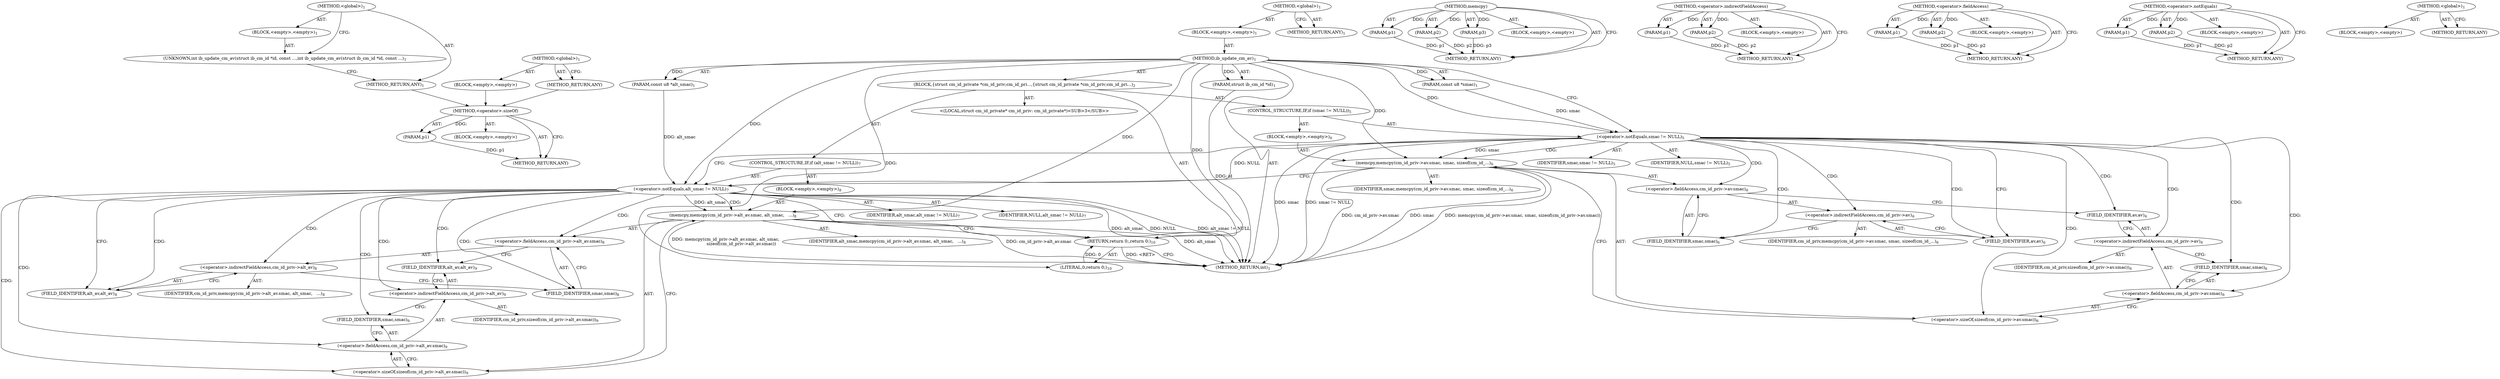 digraph "&lt;global&gt;" {
vulnerable_96 [label=<(METHOD,&lt;operator&gt;.sizeOf)>];
vulnerable_97 [label=<(PARAM,p1)>];
vulnerable_98 [label=<(BLOCK,&lt;empty&gt;,&lt;empty&gt;)>];
vulnerable_99 [label=<(METHOD_RETURN,ANY)>];
vulnerable_6 [label=<(METHOD,&lt;global&gt;)<SUB>1</SUB>>];
vulnerable_7 [label=<(BLOCK,&lt;empty&gt;,&lt;empty&gt;)<SUB>1</SUB>>];
vulnerable_8 [label=<(METHOD,ib_update_cm_av)<SUB>1</SUB>>];
vulnerable_9 [label=<(PARAM,struct ib_cm_id *id)<SUB>1</SUB>>];
vulnerable_10 [label=<(PARAM,const u8 *smac)<SUB>1</SUB>>];
vulnerable_11 [label=<(PARAM,const u8 *alt_smac)<SUB>1</SUB>>];
vulnerable_12 [label=<(BLOCK,{
	struct cm_id_private *cm_id_priv;
	cm_id_pri...,{
	struct cm_id_private *cm_id_priv;
	cm_id_pri...)<SUB>2</SUB>>];
vulnerable_13 [label="<(LOCAL,struct cm_id_private* cm_id_priv: cm_id_private*)<SUB>3</SUB>>"];
vulnerable_14 [label=<(CONTROL_STRUCTURE,IF,if (smac != NULL))<SUB>5</SUB>>];
vulnerable_15 [label=<(&lt;operator&gt;.notEquals,smac != NULL)<SUB>5</SUB>>];
vulnerable_16 [label=<(IDENTIFIER,smac,smac != NULL)<SUB>5</SUB>>];
vulnerable_17 [label=<(IDENTIFIER,NULL,smac != NULL)<SUB>5</SUB>>];
vulnerable_18 [label=<(BLOCK,&lt;empty&gt;,&lt;empty&gt;)<SUB>6</SUB>>];
vulnerable_19 [label=<(memcpy,memcpy(cm_id_priv-&gt;av.smac, smac, sizeof(cm_id_...)<SUB>6</SUB>>];
vulnerable_20 [label=<(&lt;operator&gt;.fieldAccess,cm_id_priv-&gt;av.smac)<SUB>6</SUB>>];
vulnerable_21 [label=<(&lt;operator&gt;.indirectFieldAccess,cm_id_priv-&gt;av)<SUB>6</SUB>>];
vulnerable_22 [label=<(IDENTIFIER,cm_id_priv,memcpy(cm_id_priv-&gt;av.smac, smac, sizeof(cm_id_...)<SUB>6</SUB>>];
vulnerable_23 [label=<(FIELD_IDENTIFIER,av,av)<SUB>6</SUB>>];
vulnerable_24 [label=<(FIELD_IDENTIFIER,smac,smac)<SUB>6</SUB>>];
vulnerable_25 [label=<(IDENTIFIER,smac,memcpy(cm_id_priv-&gt;av.smac, smac, sizeof(cm_id_...)<SUB>6</SUB>>];
vulnerable_26 [label=<(&lt;operator&gt;.sizeOf,sizeof(cm_id_priv-&gt;av.smac))<SUB>6</SUB>>];
vulnerable_27 [label=<(&lt;operator&gt;.fieldAccess,cm_id_priv-&gt;av.smac)<SUB>6</SUB>>];
vulnerable_28 [label=<(&lt;operator&gt;.indirectFieldAccess,cm_id_priv-&gt;av)<SUB>6</SUB>>];
vulnerable_29 [label=<(IDENTIFIER,cm_id_priv,sizeof(cm_id_priv-&gt;av.smac))<SUB>6</SUB>>];
vulnerable_30 [label=<(FIELD_IDENTIFIER,av,av)<SUB>6</SUB>>];
vulnerable_31 [label=<(FIELD_IDENTIFIER,smac,smac)<SUB>6</SUB>>];
vulnerable_32 [label=<(CONTROL_STRUCTURE,IF,if (alt_smac != NULL))<SUB>7</SUB>>];
vulnerable_33 [label=<(&lt;operator&gt;.notEquals,alt_smac != NULL)<SUB>7</SUB>>];
vulnerable_34 [label=<(IDENTIFIER,alt_smac,alt_smac != NULL)<SUB>7</SUB>>];
vulnerable_35 [label=<(IDENTIFIER,NULL,alt_smac != NULL)<SUB>7</SUB>>];
vulnerable_36 [label=<(BLOCK,&lt;empty&gt;,&lt;empty&gt;)<SUB>8</SUB>>];
vulnerable_37 [label=<(memcpy,memcpy(cm_id_priv-&gt;alt_av.smac, alt_smac,
		   ...)<SUB>8</SUB>>];
vulnerable_38 [label=<(&lt;operator&gt;.fieldAccess,cm_id_priv-&gt;alt_av.smac)<SUB>8</SUB>>];
vulnerable_39 [label=<(&lt;operator&gt;.indirectFieldAccess,cm_id_priv-&gt;alt_av)<SUB>8</SUB>>];
vulnerable_40 [label=<(IDENTIFIER,cm_id_priv,memcpy(cm_id_priv-&gt;alt_av.smac, alt_smac,
		   ...)<SUB>8</SUB>>];
vulnerable_41 [label=<(FIELD_IDENTIFIER,alt_av,alt_av)<SUB>8</SUB>>];
vulnerable_42 [label=<(FIELD_IDENTIFIER,smac,smac)<SUB>8</SUB>>];
vulnerable_43 [label=<(IDENTIFIER,alt_smac,memcpy(cm_id_priv-&gt;alt_av.smac, alt_smac,
		   ...)<SUB>8</SUB>>];
vulnerable_44 [label=<(&lt;operator&gt;.sizeOf,sizeof(cm_id_priv-&gt;alt_av.smac))<SUB>9</SUB>>];
vulnerable_45 [label=<(&lt;operator&gt;.fieldAccess,cm_id_priv-&gt;alt_av.smac)<SUB>9</SUB>>];
vulnerable_46 [label=<(&lt;operator&gt;.indirectFieldAccess,cm_id_priv-&gt;alt_av)<SUB>9</SUB>>];
vulnerable_47 [label=<(IDENTIFIER,cm_id_priv,sizeof(cm_id_priv-&gt;alt_av.smac))<SUB>9</SUB>>];
vulnerable_48 [label=<(FIELD_IDENTIFIER,alt_av,alt_av)<SUB>9</SUB>>];
vulnerable_49 [label=<(FIELD_IDENTIFIER,smac,smac)<SUB>9</SUB>>];
vulnerable_50 [label=<(RETURN,return 0;,return 0;)<SUB>10</SUB>>];
vulnerable_51 [label=<(LITERAL,0,return 0;)<SUB>10</SUB>>];
vulnerable_52 [label=<(METHOD_RETURN,int)<SUB>1</SUB>>];
vulnerable_54 [label=<(METHOD_RETURN,ANY)<SUB>1</SUB>>];
vulnerable_80 [label=<(METHOD,memcpy)>];
vulnerable_81 [label=<(PARAM,p1)>];
vulnerable_82 [label=<(PARAM,p2)>];
vulnerable_83 [label=<(PARAM,p3)>];
vulnerable_84 [label=<(BLOCK,&lt;empty&gt;,&lt;empty&gt;)>];
vulnerable_85 [label=<(METHOD_RETURN,ANY)>];
vulnerable_91 [label=<(METHOD,&lt;operator&gt;.indirectFieldAccess)>];
vulnerable_92 [label=<(PARAM,p1)>];
vulnerable_93 [label=<(PARAM,p2)>];
vulnerable_94 [label=<(BLOCK,&lt;empty&gt;,&lt;empty&gt;)>];
vulnerable_95 [label=<(METHOD_RETURN,ANY)>];
vulnerable_86 [label=<(METHOD,&lt;operator&gt;.fieldAccess)>];
vulnerable_87 [label=<(PARAM,p1)>];
vulnerable_88 [label=<(PARAM,p2)>];
vulnerable_89 [label=<(BLOCK,&lt;empty&gt;,&lt;empty&gt;)>];
vulnerable_90 [label=<(METHOD_RETURN,ANY)>];
vulnerable_75 [label=<(METHOD,&lt;operator&gt;.notEquals)>];
vulnerable_76 [label=<(PARAM,p1)>];
vulnerable_77 [label=<(PARAM,p2)>];
vulnerable_78 [label=<(BLOCK,&lt;empty&gt;,&lt;empty&gt;)>];
vulnerable_79 [label=<(METHOD_RETURN,ANY)>];
vulnerable_69 [label=<(METHOD,&lt;global&gt;)<SUB>1</SUB>>];
vulnerable_70 [label=<(BLOCK,&lt;empty&gt;,&lt;empty&gt;)>];
vulnerable_71 [label=<(METHOD_RETURN,ANY)>];
fixed_6 [label=<(METHOD,&lt;global&gt;)<SUB>1</SUB>>];
fixed_7 [label=<(BLOCK,&lt;empty&gt;,&lt;empty&gt;)<SUB>1</SUB>>];
fixed_8 [label=<(UNKNOWN,int ib_update_cm_av(struct ib_cm_id *id, const ...,int ib_update_cm_av(struct ib_cm_id *id, const ...)<SUB>1</SUB>>];
fixed_9 [label=<(METHOD_RETURN,ANY)<SUB>1</SUB>>];
fixed_14 [label=<(METHOD,&lt;global&gt;)<SUB>1</SUB>>];
fixed_15 [label=<(BLOCK,&lt;empty&gt;,&lt;empty&gt;)>];
fixed_16 [label=<(METHOD_RETURN,ANY)>];
vulnerable_96 -> vulnerable_97  [key=0, label="AST: "];
vulnerable_96 -> vulnerable_97  [key=1, label="DDG: "];
vulnerable_96 -> vulnerable_98  [key=0, label="AST: "];
vulnerable_96 -> vulnerable_99  [key=0, label="AST: "];
vulnerable_96 -> vulnerable_99  [key=1, label="CFG: "];
vulnerable_97 -> vulnerable_99  [key=0, label="DDG: p1"];
vulnerable_6 -> vulnerable_7  [key=0, label="AST: "];
vulnerable_6 -> vulnerable_54  [key=0, label="AST: "];
vulnerable_6 -> vulnerable_54  [key=1, label="CFG: "];
vulnerable_7 -> vulnerable_8  [key=0, label="AST: "];
vulnerable_8 -> vulnerable_9  [key=0, label="AST: "];
vulnerable_8 -> vulnerable_9  [key=1, label="DDG: "];
vulnerable_8 -> vulnerable_10  [key=0, label="AST: "];
vulnerable_8 -> vulnerable_10  [key=1, label="DDG: "];
vulnerable_8 -> vulnerable_11  [key=0, label="AST: "];
vulnerable_8 -> vulnerable_11  [key=1, label="DDG: "];
vulnerable_8 -> vulnerable_12  [key=0, label="AST: "];
vulnerable_8 -> vulnerable_52  [key=0, label="AST: "];
vulnerable_8 -> vulnerable_15  [key=0, label="CFG: "];
vulnerable_8 -> vulnerable_15  [key=1, label="DDG: "];
vulnerable_8 -> vulnerable_50  [key=0, label="DDG: "];
vulnerable_8 -> vulnerable_51  [key=0, label="DDG: "];
vulnerable_8 -> vulnerable_33  [key=0, label="DDG: "];
vulnerable_8 -> vulnerable_19  [key=0, label="DDG: "];
vulnerable_8 -> vulnerable_37  [key=0, label="DDG: "];
vulnerable_9 -> vulnerable_52  [key=0, label="DDG: id"];
vulnerable_10 -> vulnerable_15  [key=0, label="DDG: smac"];
vulnerable_11 -> vulnerable_33  [key=0, label="DDG: alt_smac"];
vulnerable_12 -> vulnerable_13  [key=0, label="AST: "];
vulnerable_12 -> vulnerable_14  [key=0, label="AST: "];
vulnerable_12 -> vulnerable_32  [key=0, label="AST: "];
vulnerable_12 -> vulnerable_50  [key=0, label="AST: "];
vulnerable_14 -> vulnerable_15  [key=0, label="AST: "];
vulnerable_14 -> vulnerable_18  [key=0, label="AST: "];
vulnerable_15 -> vulnerable_16  [key=0, label="AST: "];
vulnerable_15 -> vulnerable_17  [key=0, label="AST: "];
vulnerable_15 -> vulnerable_23  [key=0, label="CFG: "];
vulnerable_15 -> vulnerable_23  [key=1, label="CDG: "];
vulnerable_15 -> vulnerable_33  [key=0, label="CFG: "];
vulnerable_15 -> vulnerable_33  [key=1, label="DDG: NULL"];
vulnerable_15 -> vulnerable_52  [key=0, label="DDG: smac"];
vulnerable_15 -> vulnerable_52  [key=1, label="DDG: smac != NULL"];
vulnerable_15 -> vulnerable_19  [key=0, label="DDG: smac"];
vulnerable_15 -> vulnerable_19  [key=1, label="CDG: "];
vulnerable_15 -> vulnerable_24  [key=0, label="CDG: "];
vulnerable_15 -> vulnerable_30  [key=0, label="CDG: "];
vulnerable_15 -> vulnerable_21  [key=0, label="CDG: "];
vulnerable_15 -> vulnerable_26  [key=0, label="CDG: "];
vulnerable_15 -> vulnerable_28  [key=0, label="CDG: "];
vulnerable_15 -> vulnerable_20  [key=0, label="CDG: "];
vulnerable_15 -> vulnerable_27  [key=0, label="CDG: "];
vulnerable_15 -> vulnerable_31  [key=0, label="CDG: "];
vulnerable_18 -> vulnerable_19  [key=0, label="AST: "];
vulnerable_19 -> vulnerable_20  [key=0, label="AST: "];
vulnerable_19 -> vulnerable_25  [key=0, label="AST: "];
vulnerable_19 -> vulnerable_26  [key=0, label="AST: "];
vulnerable_19 -> vulnerable_33  [key=0, label="CFG: "];
vulnerable_19 -> vulnerable_52  [key=0, label="DDG: cm_id_priv-&gt;av.smac"];
vulnerable_19 -> vulnerable_52  [key=1, label="DDG: smac"];
vulnerable_19 -> vulnerable_52  [key=2, label="DDG: memcpy(cm_id_priv-&gt;av.smac, smac, sizeof(cm_id_priv-&gt;av.smac))"];
vulnerable_20 -> vulnerable_21  [key=0, label="AST: "];
vulnerable_20 -> vulnerable_24  [key=0, label="AST: "];
vulnerable_20 -> vulnerable_30  [key=0, label="CFG: "];
vulnerable_21 -> vulnerable_22  [key=0, label="AST: "];
vulnerable_21 -> vulnerable_23  [key=0, label="AST: "];
vulnerable_21 -> vulnerable_24  [key=0, label="CFG: "];
vulnerable_23 -> vulnerable_21  [key=0, label="CFG: "];
vulnerable_24 -> vulnerable_20  [key=0, label="CFG: "];
vulnerable_26 -> vulnerable_27  [key=0, label="AST: "];
vulnerable_26 -> vulnerable_19  [key=0, label="CFG: "];
vulnerable_27 -> vulnerable_28  [key=0, label="AST: "];
vulnerable_27 -> vulnerable_31  [key=0, label="AST: "];
vulnerable_27 -> vulnerable_26  [key=0, label="CFG: "];
vulnerable_28 -> vulnerable_29  [key=0, label="AST: "];
vulnerable_28 -> vulnerable_30  [key=0, label="AST: "];
vulnerable_28 -> vulnerable_31  [key=0, label="CFG: "];
vulnerable_30 -> vulnerable_28  [key=0, label="CFG: "];
vulnerable_31 -> vulnerable_27  [key=0, label="CFG: "];
vulnerable_32 -> vulnerable_33  [key=0, label="AST: "];
vulnerable_32 -> vulnerable_36  [key=0, label="AST: "];
vulnerable_33 -> vulnerable_34  [key=0, label="AST: "];
vulnerable_33 -> vulnerable_35  [key=0, label="AST: "];
vulnerable_33 -> vulnerable_41  [key=0, label="CFG: "];
vulnerable_33 -> vulnerable_41  [key=1, label="CDG: "];
vulnerable_33 -> vulnerable_50  [key=0, label="CFG: "];
vulnerable_33 -> vulnerable_52  [key=0, label="DDG: alt_smac"];
vulnerable_33 -> vulnerable_52  [key=1, label="DDG: NULL"];
vulnerable_33 -> vulnerable_52  [key=2, label="DDG: alt_smac != NULL"];
vulnerable_33 -> vulnerable_37  [key=0, label="DDG: alt_smac"];
vulnerable_33 -> vulnerable_37  [key=1, label="CDG: "];
vulnerable_33 -> vulnerable_48  [key=0, label="CDG: "];
vulnerable_33 -> vulnerable_49  [key=0, label="CDG: "];
vulnerable_33 -> vulnerable_42  [key=0, label="CDG: "];
vulnerable_33 -> vulnerable_46  [key=0, label="CDG: "];
vulnerable_33 -> vulnerable_38  [key=0, label="CDG: "];
vulnerable_33 -> vulnerable_45  [key=0, label="CDG: "];
vulnerable_33 -> vulnerable_44  [key=0, label="CDG: "];
vulnerable_33 -> vulnerable_39  [key=0, label="CDG: "];
vulnerable_36 -> vulnerable_37  [key=0, label="AST: "];
vulnerable_37 -> vulnerable_38  [key=0, label="AST: "];
vulnerable_37 -> vulnerable_43  [key=0, label="AST: "];
vulnerable_37 -> vulnerable_44  [key=0, label="AST: "];
vulnerable_37 -> vulnerable_50  [key=0, label="CFG: "];
vulnerable_37 -> vulnerable_52  [key=0, label="DDG: cm_id_priv-&gt;alt_av.smac"];
vulnerable_37 -> vulnerable_52  [key=1, label="DDG: alt_smac"];
vulnerable_37 -> vulnerable_52  [key=2, label="DDG: memcpy(cm_id_priv-&gt;alt_av.smac, alt_smac,
		       sizeof(cm_id_priv-&gt;alt_av.smac))"];
vulnerable_38 -> vulnerable_39  [key=0, label="AST: "];
vulnerable_38 -> vulnerable_42  [key=0, label="AST: "];
vulnerable_38 -> vulnerable_48  [key=0, label="CFG: "];
vulnerable_39 -> vulnerable_40  [key=0, label="AST: "];
vulnerable_39 -> vulnerable_41  [key=0, label="AST: "];
vulnerable_39 -> vulnerable_42  [key=0, label="CFG: "];
vulnerable_41 -> vulnerable_39  [key=0, label="CFG: "];
vulnerable_42 -> vulnerable_38  [key=0, label="CFG: "];
vulnerable_44 -> vulnerable_45  [key=0, label="AST: "];
vulnerable_44 -> vulnerable_37  [key=0, label="CFG: "];
vulnerable_45 -> vulnerable_46  [key=0, label="AST: "];
vulnerable_45 -> vulnerable_49  [key=0, label="AST: "];
vulnerable_45 -> vulnerable_44  [key=0, label="CFG: "];
vulnerable_46 -> vulnerable_47  [key=0, label="AST: "];
vulnerable_46 -> vulnerable_48  [key=0, label="AST: "];
vulnerable_46 -> vulnerable_49  [key=0, label="CFG: "];
vulnerable_48 -> vulnerable_46  [key=0, label="CFG: "];
vulnerable_49 -> vulnerable_45  [key=0, label="CFG: "];
vulnerable_50 -> vulnerable_51  [key=0, label="AST: "];
vulnerable_50 -> vulnerable_52  [key=0, label="CFG: "];
vulnerable_50 -> vulnerable_52  [key=1, label="DDG: &lt;RET&gt;"];
vulnerable_51 -> vulnerable_50  [key=0, label="DDG: 0"];
vulnerable_80 -> vulnerable_81  [key=0, label="AST: "];
vulnerable_80 -> vulnerable_81  [key=1, label="DDG: "];
vulnerable_80 -> vulnerable_84  [key=0, label="AST: "];
vulnerable_80 -> vulnerable_82  [key=0, label="AST: "];
vulnerable_80 -> vulnerable_82  [key=1, label="DDG: "];
vulnerable_80 -> vulnerable_85  [key=0, label="AST: "];
vulnerable_80 -> vulnerable_85  [key=1, label="CFG: "];
vulnerable_80 -> vulnerable_83  [key=0, label="AST: "];
vulnerable_80 -> vulnerable_83  [key=1, label="DDG: "];
vulnerable_81 -> vulnerable_85  [key=0, label="DDG: p1"];
vulnerable_82 -> vulnerable_85  [key=0, label="DDG: p2"];
vulnerable_83 -> vulnerable_85  [key=0, label="DDG: p3"];
vulnerable_91 -> vulnerable_92  [key=0, label="AST: "];
vulnerable_91 -> vulnerable_92  [key=1, label="DDG: "];
vulnerable_91 -> vulnerable_94  [key=0, label="AST: "];
vulnerable_91 -> vulnerable_93  [key=0, label="AST: "];
vulnerable_91 -> vulnerable_93  [key=1, label="DDG: "];
vulnerable_91 -> vulnerable_95  [key=0, label="AST: "];
vulnerable_91 -> vulnerable_95  [key=1, label="CFG: "];
vulnerable_92 -> vulnerable_95  [key=0, label="DDG: p1"];
vulnerable_93 -> vulnerable_95  [key=0, label="DDG: p2"];
vulnerable_86 -> vulnerable_87  [key=0, label="AST: "];
vulnerable_86 -> vulnerable_87  [key=1, label="DDG: "];
vulnerable_86 -> vulnerable_89  [key=0, label="AST: "];
vulnerable_86 -> vulnerable_88  [key=0, label="AST: "];
vulnerable_86 -> vulnerable_88  [key=1, label="DDG: "];
vulnerable_86 -> vulnerable_90  [key=0, label="AST: "];
vulnerable_86 -> vulnerable_90  [key=1, label="CFG: "];
vulnerable_87 -> vulnerable_90  [key=0, label="DDG: p1"];
vulnerable_88 -> vulnerable_90  [key=0, label="DDG: p2"];
vulnerable_75 -> vulnerable_76  [key=0, label="AST: "];
vulnerable_75 -> vulnerable_76  [key=1, label="DDG: "];
vulnerable_75 -> vulnerable_78  [key=0, label="AST: "];
vulnerable_75 -> vulnerable_77  [key=0, label="AST: "];
vulnerable_75 -> vulnerable_77  [key=1, label="DDG: "];
vulnerable_75 -> vulnerable_79  [key=0, label="AST: "];
vulnerable_75 -> vulnerable_79  [key=1, label="CFG: "];
vulnerable_76 -> vulnerable_79  [key=0, label="DDG: p1"];
vulnerable_77 -> vulnerable_79  [key=0, label="DDG: p2"];
vulnerable_69 -> vulnerable_70  [key=0, label="AST: "];
vulnerable_69 -> vulnerable_71  [key=0, label="AST: "];
vulnerable_69 -> vulnerable_71  [key=1, label="CFG: "];
fixed_6 -> fixed_7  [key=0, label="AST: "];
fixed_6 -> fixed_9  [key=0, label="AST: "];
fixed_6 -> fixed_8  [key=0, label="CFG: "];
fixed_7 -> fixed_8  [key=0, label="AST: "];
fixed_8 -> fixed_9  [key=0, label="CFG: "];
fixed_9 -> vulnerable_96  [key=0];
fixed_14 -> fixed_15  [key=0, label="AST: "];
fixed_14 -> fixed_16  [key=0, label="AST: "];
fixed_14 -> fixed_16  [key=1, label="CFG: "];
fixed_15 -> vulnerable_96  [key=0];
fixed_16 -> vulnerable_96  [key=0];
}
